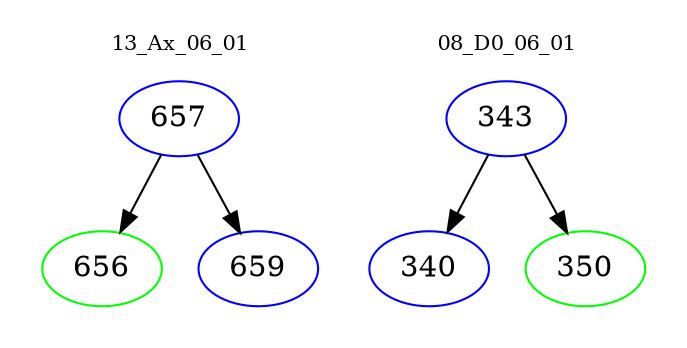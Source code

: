 digraph{
subgraph cluster_0 {
color = white
label = "13_Ax_06_01";
fontsize=10;
T0_657 [label="657", color="blue"]
T0_657 -> T0_656 [color="black"]
T0_656 [label="656", color="green"]
T0_657 -> T0_659 [color="black"]
T0_659 [label="659", color="blue"]
}
subgraph cluster_1 {
color = white
label = "08_D0_06_01";
fontsize=10;
T1_343 [label="343", color="blue"]
T1_343 -> T1_340 [color="black"]
T1_340 [label="340", color="blue"]
T1_343 -> T1_350 [color="black"]
T1_350 [label="350", color="green"]
}
}
